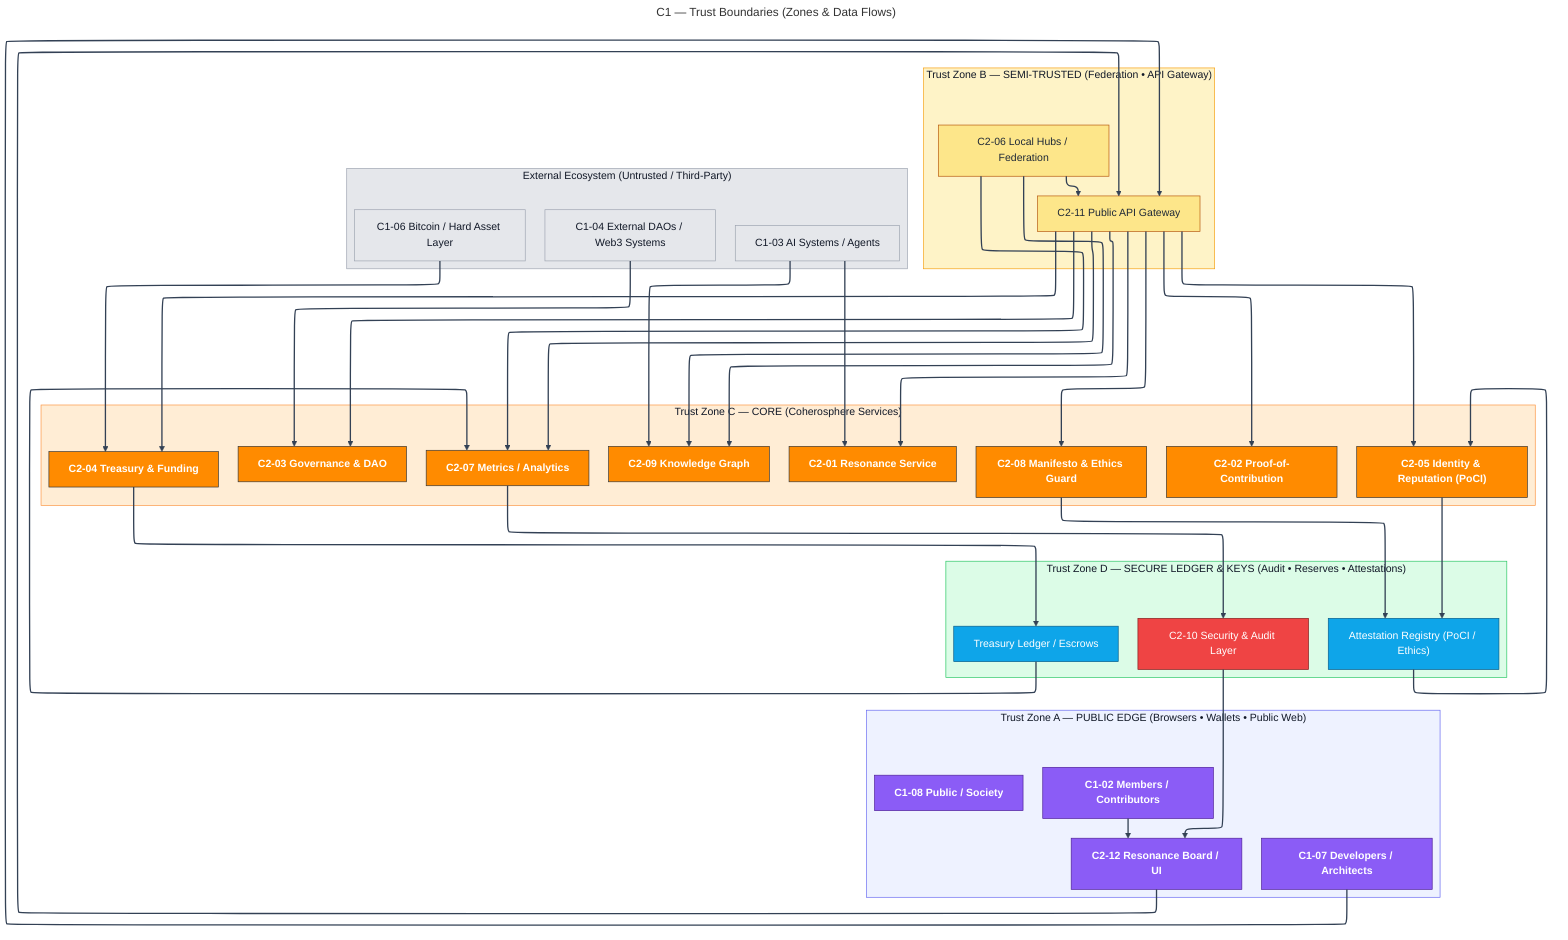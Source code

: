 ---
title: "C1 — Trust Boundaries (Zones & Data Flows)"
config:
  layout: elk
---
flowchart TB
  %% ===== Styles (Coherosphere CI) =====
  classDef zone_public fill:#eef2ff,stroke:#6366f1,color:#111827,stroke-width:2px;        %% Indigo-hell
  classDef zone_semi   fill:#fef3c7,stroke:#f59e0b,color:#111827,stroke-width:2px;        %% Amber-hell
  classDef zone_core   fill:#ffedd5,stroke:#fb923c,color:#111827,stroke-width:2px;        %% Orange-hell
  classDef zone_secure fill:#dcfce7,stroke:#22c55e,color:#111827,stroke-width:2px;        %% Green-hell
  classDef ext         fill:#e5e7eb,stroke:#9ca3af,color:#111827;
  classDef ui          fill:#8b5cf6,stroke:#4c1d95,color:#ffffff,font-weight:bold;
  classDef control     fill:#fde68a,stroke:#b45309,color:#1f2937;
  classDef core        fill:#ff8b00,stroke:#333333,color:#ffffff,font-weight:bold;
  classDef store       fill:#0ea5e9,stroke:#075985,color:#ffffff;
  classDef risk        fill:#ef4444,stroke:#7f1d1d,color:#ffffff;
  linkStyle default stroke:#334155,stroke-width:2px;

  %% ===== Zone: Public Edge =====
  subgraph ZP["Trust Zone A — PUBLIC EDGE (Browsers • Wallets • Public Web)"]
    direction TB
    USER["C1-02 Members / Contributors"]:::ui
    PUB["C1-08 Public / Society"]:::ui
    DEV["C1-07 Developers / Architects"]:::ui
    UI["C2-12 Resonance Board / UI"]:::ui
  end
  class ZP zone_public;

  %% ===== Zone: Semi-Trusted (Federation / API) =====
  subgraph ZS["Trust Zone B — SEMI-TRUSTED (Federation • API Gateway)"]
    direction TB
    HUB["C2-06 Local Hubs / Federation"]:::control
    APIGW["C2-11 Public API Gateway"]:::control
  end
  class ZS zone_semi;

  %% ===== Zone: Coherosphere Core =====
  subgraph ZC["Trust Zone C — CORE (Coherosphere Services)"]
    direction TB
    RS["C2-01 Resonance Service"]:::core
    POC["C2-02 Proof-of-Contribution"]:::core
    GOV["C2-03 Governance & DAO"]:::core
    TRE["C2-04 Treasury & Funding"]:::core
    ID["C2-05 Identity & Reputation (PoCI)"]:::core
    MET["C2-07 Metrics / Analytics"]:::core
    ETH["C2-08 Manifesto & Ethics Guard"]:::core
    KG["C2-09 Knowledge Graph"]:::core
  end
  class ZC zone_core;

  %% ===== Zone: Secure Ledger & Keys =====
  subgraph ZS2["Trust Zone D — SECURE LEDGER & KEYS (Audit • Reserves • Attestations)"]
    direction TB
    SEC["C2-10 Security & Audit Layer"]:::risk
    TLED["Treasury Ledger / Escrows"]:::store
    ATTEST["Attestation Registry (PoCI / Ethics)"]:::store
  end
  class ZS2 zone_secure;

  %% ===== External Ecosystem =====
  subgraph ZE["External Ecosystem (Untrusted / Third-Party)"]
    direction TB
    BTC["C1-06 Bitcoin / Hard Asset Layer"]:::ext
    EXTDAO["C1-04 External DAOs / Web3 Systems"]:::ext
    AI["C1-03 AI Systems / Agents"]:::ext
  end
  class ZE ext;

  %% ===== Data / Control Flows (directional, no reversed arrows) =====
  %% Public → API/UI
  USER --> UI
  DEV  --> APIGW
  UI   --> APIGW

  %% API/Federation ↔ Core
  APIGW --> POC
  APIGW --> GOV
  APIGW --> TRE
  APIGW --> ID
  APIGW --> RS
  APIGW --> MET
  APIGW --> KG
  APIGW --> ETH
  HUB   --> APIGW
  HUB   --> MET
  HUB   --> KG

  %% Core → Secure
  TRE --> TLED
  ID  --> ATTEST
  ETH --> ATTEST
  MET --> SEC

  %% Secure → Transparency / UI
  SEC --> UI
  TLED --> MET
  ATTEST --> ID

  %% External ↔ Core / Semi-Trusted
  BTC --> TRE
  EXTDAO --> GOV
  AI --> RS
  AI --> KG

  %% ===== Notes (implicit boundary properties) =====
  %% Zone A: public identities, browser wallets, no server trust
  %% Zone B: authN/Z, quotas, schema guard, federation sync
  %% Zone C: core business logic & resonance computation
  %% Zone D: immutability, formal verification, audit evidence